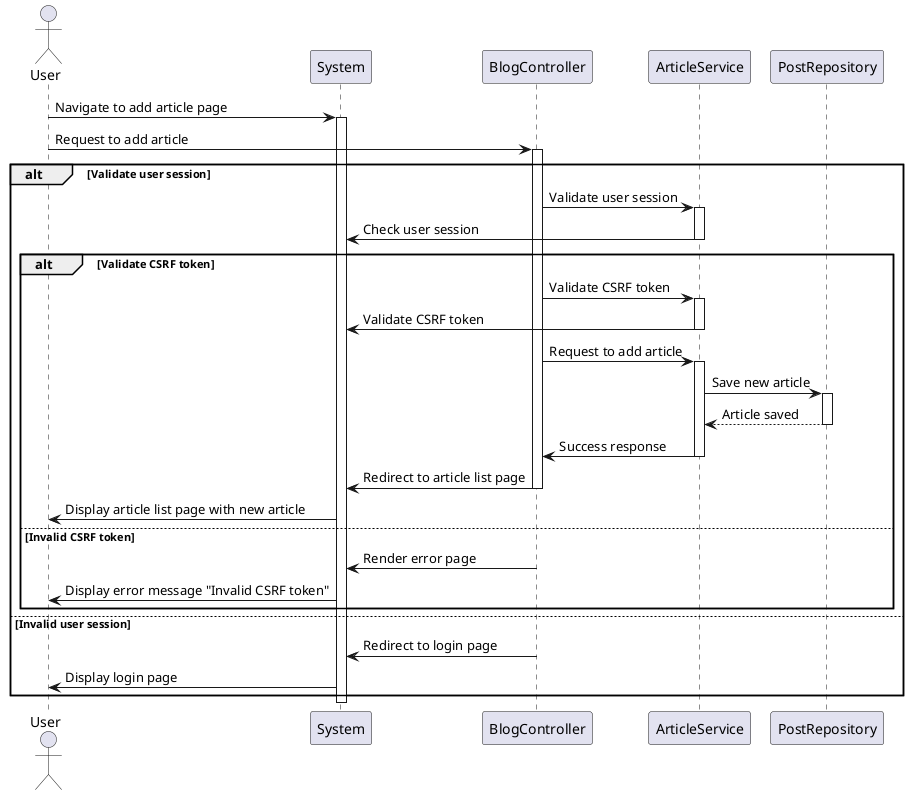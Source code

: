 @startuml

actor User as User
participant "System" as System
participant BlogController as Controller
participant ArticleService as ArticleService
participant PostRepository as PostRepo

User -> System: Navigate to add article page
activate System

User -> Controller: Request to add article
activate Controller

alt Validate user session
    Controller -> ArticleService: Validate user session
    activate ArticleService

    ArticleService -> System: Check user session
    deactivate ArticleService

    alt Validate CSRF token
        Controller -> ArticleService: Validate CSRF token
        activate ArticleService

        ArticleService -> System: Validate CSRF token
        deactivate ArticleService

        Controller -> ArticleService: Request to add article
        activate ArticleService

        ArticleService -> PostRepo: Save new article
        activate PostRepo
        PostRepo --> ArticleService: Article saved
        deactivate PostRepo

        ArticleService -> Controller: Success response
        deactivate ArticleService

        Controller -> System: Redirect to article list page
        deactivate Controller

        System -> User: Display article list page with new article
    else Invalid CSRF token
        Controller -> System: Render error page
        deactivate Controller

        System -> User: Display error message "Invalid CSRF token"
    end
else Invalid user session
    Controller -> System: Redirect to login page
    deactivate Controller

    System -> User: Display login page
end

deactivate System

@enduml
